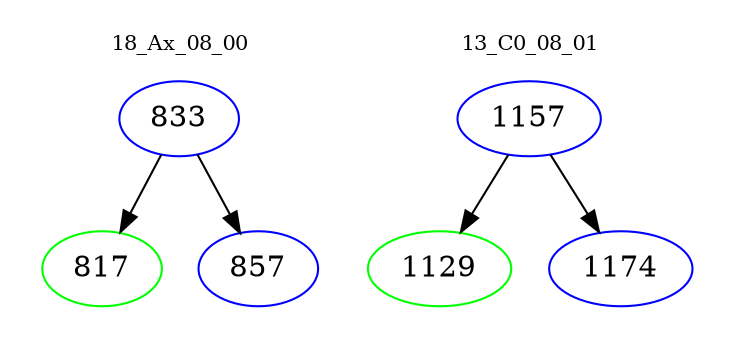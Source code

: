 digraph{
subgraph cluster_0 {
color = white
label = "18_Ax_08_00";
fontsize=10;
T0_833 [label="833", color="blue"]
T0_833 -> T0_817 [color="black"]
T0_817 [label="817", color="green"]
T0_833 -> T0_857 [color="black"]
T0_857 [label="857", color="blue"]
}
subgraph cluster_1 {
color = white
label = "13_C0_08_01";
fontsize=10;
T1_1157 [label="1157", color="blue"]
T1_1157 -> T1_1129 [color="black"]
T1_1129 [label="1129", color="green"]
T1_1157 -> T1_1174 [color="black"]
T1_1174 [label="1174", color="blue"]
}
}
